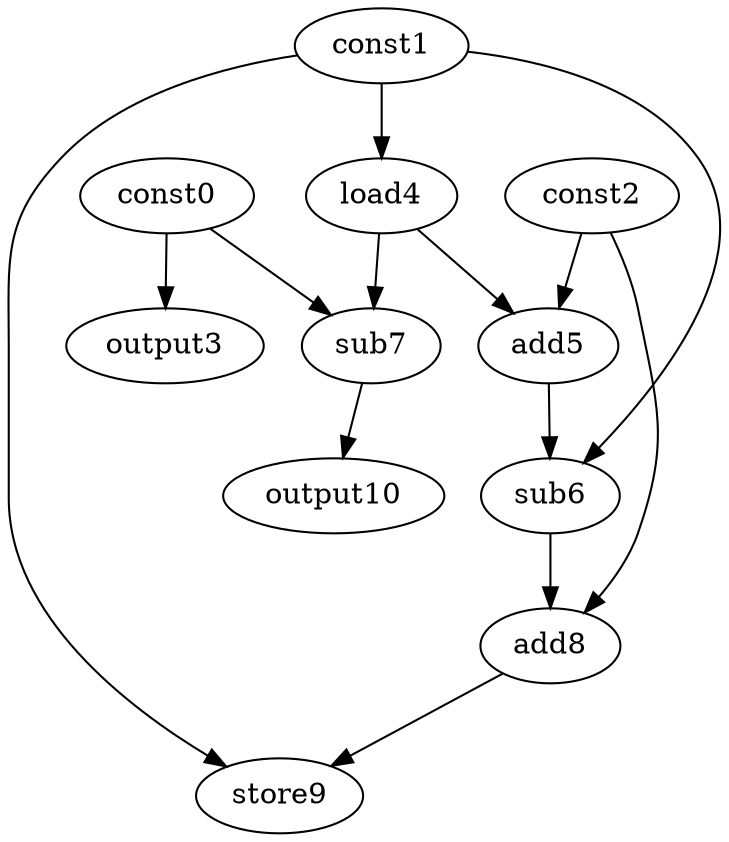 digraph G { 
const0[opcode=const]; 
const1[opcode=const]; 
const2[opcode=const]; 
output3[opcode=output]; 
load4[opcode=load]; 
add5[opcode=add]; 
sub6[opcode=sub]; 
sub7[opcode=sub]; 
add8[opcode=add]; 
store9[opcode=store]; 
output10[opcode=output]; 
const0->output3[operand=0];
const1->load4[operand=0];
const2->add5[operand=0];
load4->add5[operand=1];
const0->sub7[operand=0];
load4->sub7[operand=1];
const1->sub6[operand=0];
add5->sub6[operand=1];
sub7->output10[operand=0];
const2->add8[operand=0];
sub6->add8[operand=1];
add8->store9[operand=0];
const1->store9[operand=1];
}
